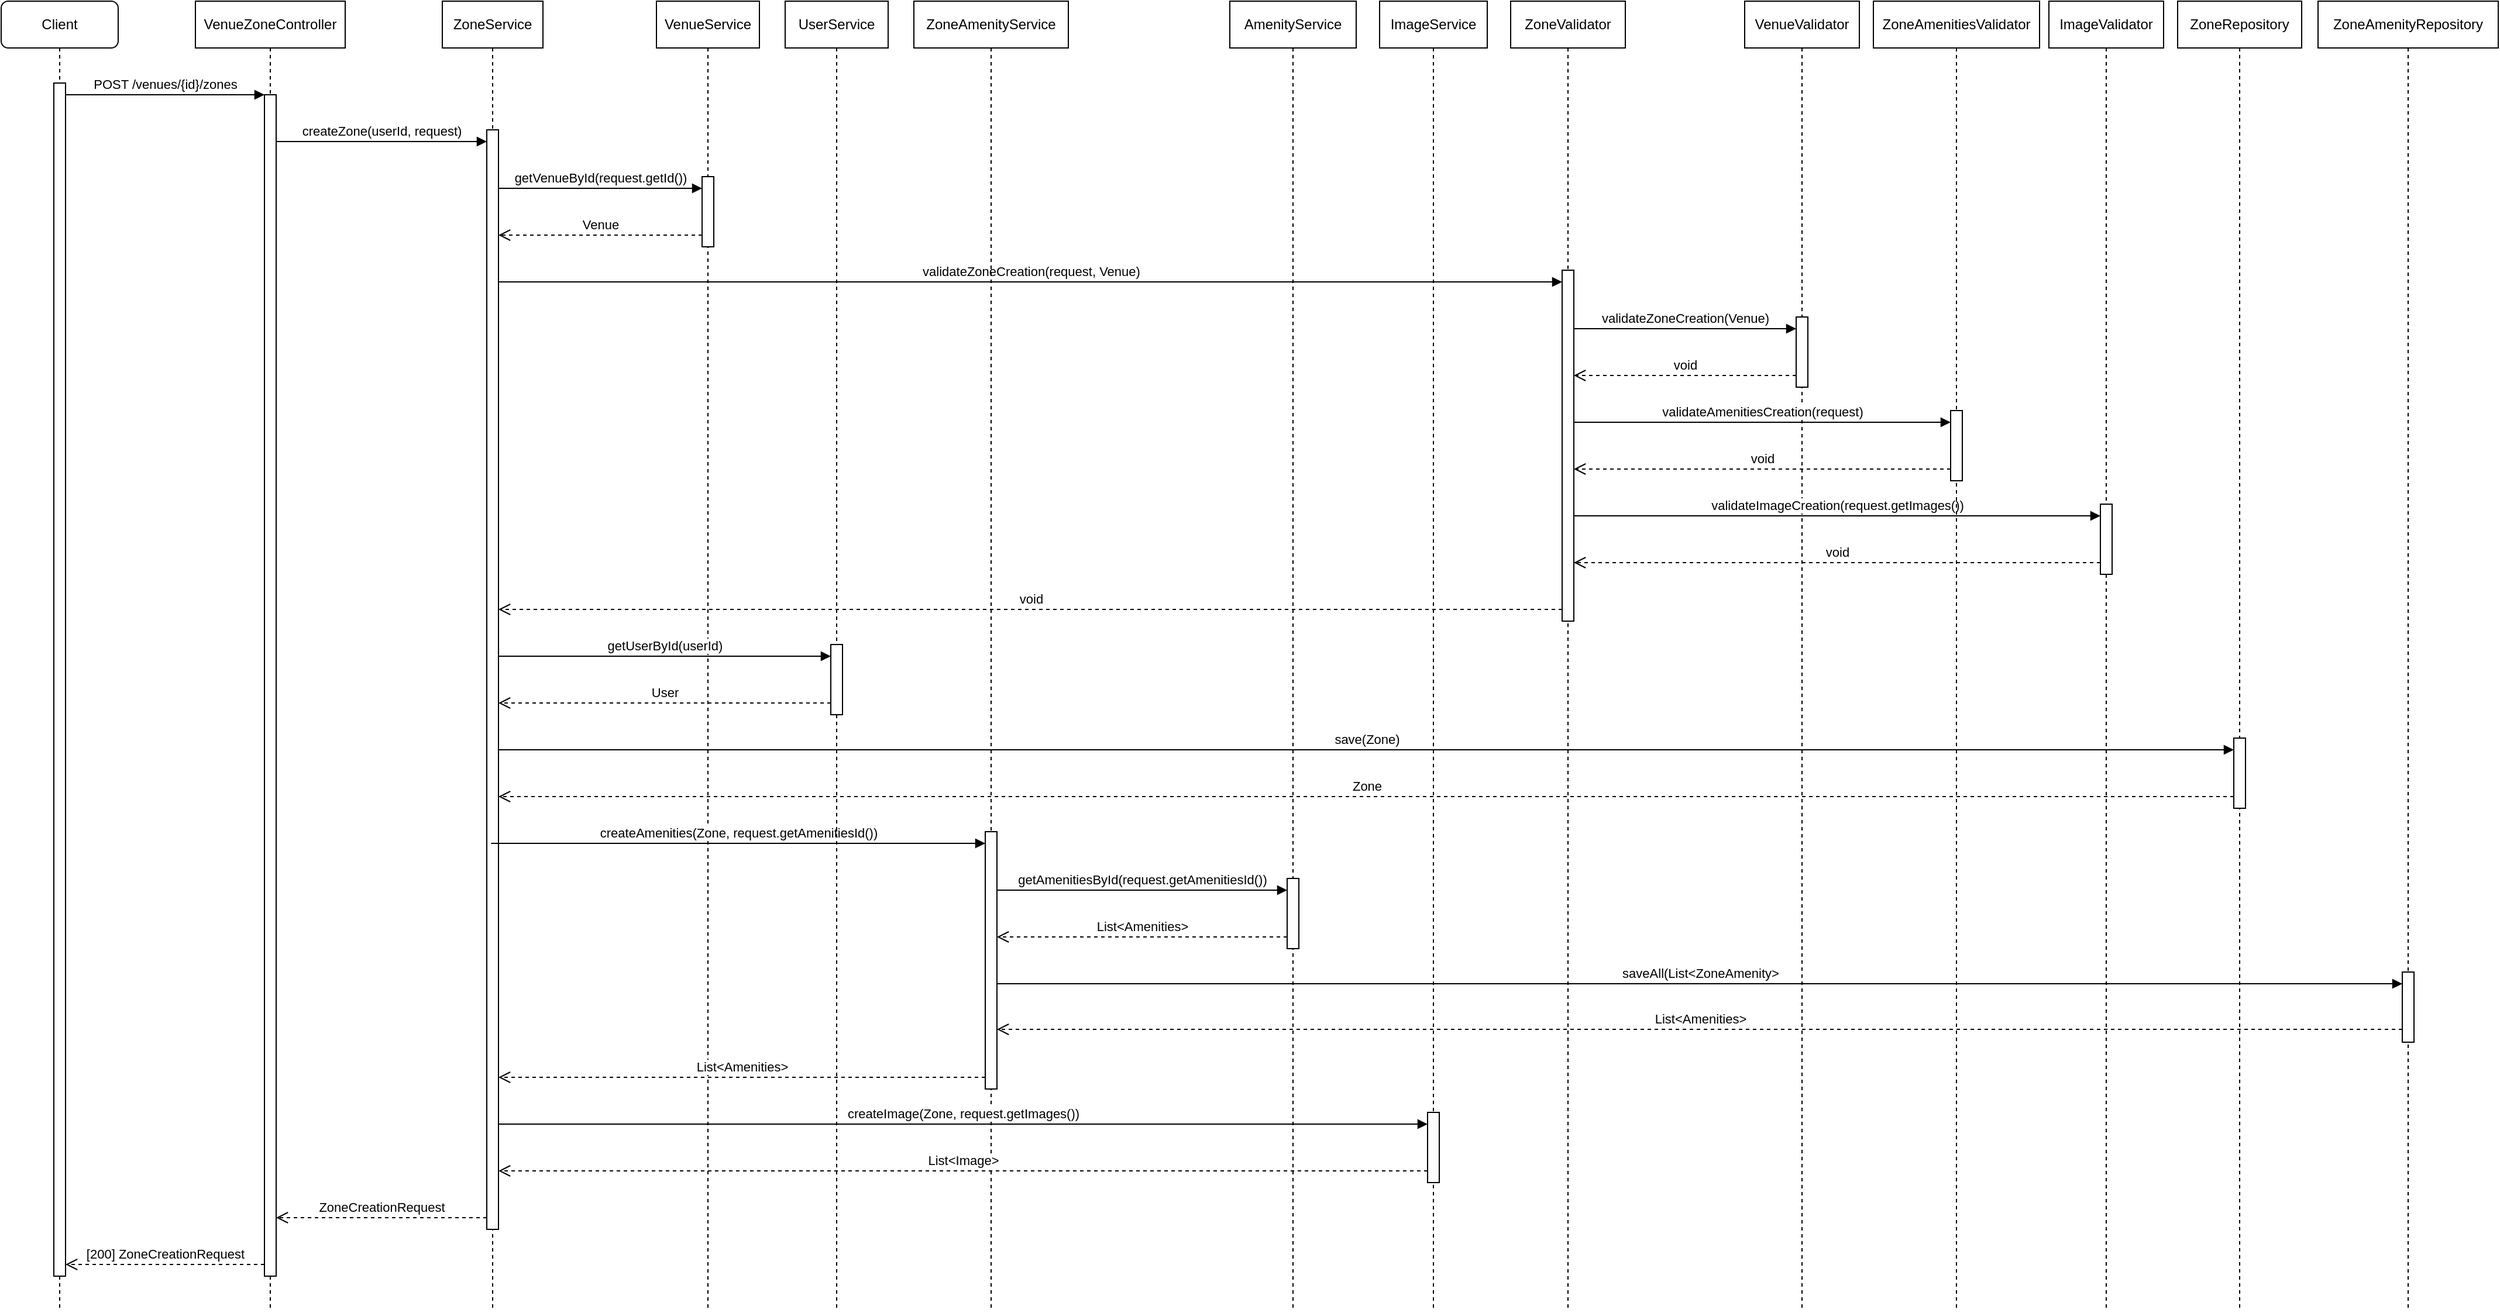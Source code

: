 <mxfile version="26.0.4">
  <diagram name="zone-creation" id="2YBvvXClWsGukQMizWep">
    <mxGraphModel dx="1467" dy="953" grid="1" gridSize="10" guides="1" tooltips="1" connect="1" arrows="1" fold="1" page="0" pageScale="1" pageWidth="850" pageHeight="1100" math="0" shadow="0">
      <root>
        <mxCell id="0" />
        <mxCell id="1" parent="0" />
        <mxCell id="aM9ryv3xv72pqoxQDRHE-1" value="Client" style="shape=umlLifeline;perimeter=lifelinePerimeter;whiteSpace=wrap;html=1;container=0;dropTarget=0;collapsible=0;recursiveResize=0;outlineConnect=0;portConstraint=eastwest;newEdgeStyle={&quot;edgeStyle&quot;:&quot;elbowEdgeStyle&quot;,&quot;elbow&quot;:&quot;vertical&quot;,&quot;curved&quot;:0,&quot;rounded&quot;:0};rounded=1;" parent="1" vertex="1">
          <mxGeometry x="40" y="40" width="100" height="1120" as="geometry" />
        </mxCell>
        <mxCell id="aM9ryv3xv72pqoxQDRHE-2" value="" style="html=1;points=[];perimeter=orthogonalPerimeter;outlineConnect=0;targetShapes=umlLifeline;portConstraint=eastwest;newEdgeStyle={&quot;edgeStyle&quot;:&quot;elbowEdgeStyle&quot;,&quot;elbow&quot;:&quot;vertical&quot;,&quot;curved&quot;:0,&quot;rounded&quot;:0};" parent="aM9ryv3xv72pqoxQDRHE-1" vertex="1">
          <mxGeometry x="45" y="70" width="10" height="1020" as="geometry" />
        </mxCell>
        <mxCell id="aM9ryv3xv72pqoxQDRHE-5" value="VenueZoneController" style="shape=umlLifeline;perimeter=lifelinePerimeter;whiteSpace=wrap;html=1;container=0;dropTarget=0;collapsible=0;recursiveResize=0;outlineConnect=0;portConstraint=eastwest;newEdgeStyle={&quot;edgeStyle&quot;:&quot;elbowEdgeStyle&quot;,&quot;elbow&quot;:&quot;vertical&quot;,&quot;curved&quot;:0,&quot;rounded&quot;:0};" parent="1" vertex="1">
          <mxGeometry x="206" y="40" width="128" height="1120" as="geometry" />
        </mxCell>
        <mxCell id="aM9ryv3xv72pqoxQDRHE-6" value="" style="html=1;points=[];perimeter=orthogonalPerimeter;outlineConnect=0;targetShapes=umlLifeline;portConstraint=eastwest;newEdgeStyle={&quot;edgeStyle&quot;:&quot;elbowEdgeStyle&quot;,&quot;elbow&quot;:&quot;vertical&quot;,&quot;curved&quot;:0,&quot;rounded&quot;:0};" parent="aM9ryv3xv72pqoxQDRHE-5" vertex="1">
          <mxGeometry x="59" y="80" width="10" height="1010" as="geometry" />
        </mxCell>
        <mxCell id="aM9ryv3xv72pqoxQDRHE-7" value="POST /venues/{id}/zones" style="html=1;verticalAlign=bottom;endArrow=block;edgeStyle=elbowEdgeStyle;elbow=vertical;curved=0;rounded=0;" parent="1" source="aM9ryv3xv72pqoxQDRHE-2" target="aM9ryv3xv72pqoxQDRHE-6" edge="1">
          <mxGeometry relative="1" as="geometry">
            <mxPoint x="195" y="130" as="sourcePoint" />
            <Array as="points">
              <mxPoint x="180" y="120" />
            </Array>
          </mxGeometry>
        </mxCell>
        <mxCell id="GYffdoqTxgihkmZONAOh-1" value="ZoneService" style="shape=umlLifeline;perimeter=lifelinePerimeter;whiteSpace=wrap;html=1;container=0;dropTarget=0;collapsible=0;recursiveResize=0;outlineConnect=0;portConstraint=eastwest;newEdgeStyle={&quot;edgeStyle&quot;:&quot;elbowEdgeStyle&quot;,&quot;elbow&quot;:&quot;vertical&quot;,&quot;curved&quot;:0,&quot;rounded&quot;:0};" parent="1" vertex="1">
          <mxGeometry x="417" y="40" width="86" height="1120" as="geometry" />
        </mxCell>
        <mxCell id="GYffdoqTxgihkmZONAOh-2" value="" style="html=1;points=[];perimeter=orthogonalPerimeter;outlineConnect=0;targetShapes=umlLifeline;portConstraint=eastwest;newEdgeStyle={&quot;edgeStyle&quot;:&quot;elbowEdgeStyle&quot;,&quot;elbow&quot;:&quot;vertical&quot;,&quot;curved&quot;:0,&quot;rounded&quot;:0};" parent="GYffdoqTxgihkmZONAOh-1" vertex="1">
          <mxGeometry x="38" y="110" width="10" height="940" as="geometry" />
        </mxCell>
        <mxCell id="GYffdoqTxgihkmZONAOh-3" value="createZone(userId, request)" style="html=1;verticalAlign=bottom;endArrow=block;edgeStyle=elbowEdgeStyle;elbow=vertical;curved=0;rounded=0;" parent="1" source="aM9ryv3xv72pqoxQDRHE-6" target="GYffdoqTxgihkmZONAOh-2" edge="1">
          <mxGeometry relative="1" as="geometry">
            <mxPoint x="240" y="160" as="sourcePoint" />
            <Array as="points">
              <mxPoint x="325" y="160" />
            </Array>
            <mxPoint x="410" y="160" as="targetPoint" />
          </mxGeometry>
        </mxCell>
        <mxCell id="GYffdoqTxgihkmZONAOh-4" value="VenueService" style="shape=umlLifeline;perimeter=lifelinePerimeter;whiteSpace=wrap;html=1;container=0;dropTarget=0;collapsible=0;recursiveResize=0;outlineConnect=0;portConstraint=eastwest;newEdgeStyle={&quot;edgeStyle&quot;:&quot;elbowEdgeStyle&quot;,&quot;elbow&quot;:&quot;vertical&quot;,&quot;curved&quot;:0,&quot;rounded&quot;:0};" parent="1" vertex="1">
          <mxGeometry x="600" y="40" width="88" height="1120" as="geometry" />
        </mxCell>
        <mxCell id="GYffdoqTxgihkmZONAOh-5" value="" style="html=1;points=[];perimeter=orthogonalPerimeter;outlineConnect=0;targetShapes=umlLifeline;portConstraint=eastwest;newEdgeStyle={&quot;edgeStyle&quot;:&quot;elbowEdgeStyle&quot;,&quot;elbow&quot;:&quot;vertical&quot;,&quot;curved&quot;:0,&quot;rounded&quot;:0};" parent="GYffdoqTxgihkmZONAOh-4" vertex="1">
          <mxGeometry x="39" y="150" width="10" height="60" as="geometry" />
        </mxCell>
        <mxCell id="GYffdoqTxgihkmZONAOh-6" value="getVenueById(request.getId())" style="html=1;verticalAlign=bottom;endArrow=block;edgeStyle=elbowEdgeStyle;elbow=vertical;curved=0;rounded=0;" parent="1" source="GYffdoqTxgihkmZONAOh-2" target="GYffdoqTxgihkmZONAOh-5" edge="1">
          <mxGeometry relative="1" as="geometry">
            <mxPoint x="340" y="200" as="sourcePoint" />
            <Array as="points">
              <mxPoint x="540" y="200" />
            </Array>
            <mxPoint x="520" y="200" as="targetPoint" />
          </mxGeometry>
        </mxCell>
        <mxCell id="GYffdoqTxgihkmZONAOh-7" value="Venue" style="html=1;verticalAlign=bottom;endArrow=open;dashed=1;endSize=8;edgeStyle=elbowEdgeStyle;elbow=vertical;curved=0;rounded=0;" parent="1" source="GYffdoqTxgihkmZONAOh-5" target="GYffdoqTxgihkmZONAOh-2" edge="1">
          <mxGeometry relative="1" as="geometry">
            <mxPoint x="440" y="240" as="targetPoint" />
            <Array as="points">
              <mxPoint x="535" y="240" />
            </Array>
            <mxPoint x="610" y="240" as="sourcePoint" />
          </mxGeometry>
        </mxCell>
        <mxCell id="GYffdoqTxgihkmZONAOh-8" value="ZoneValidator" style="shape=umlLifeline;perimeter=lifelinePerimeter;whiteSpace=wrap;html=1;container=0;dropTarget=0;collapsible=0;recursiveResize=0;outlineConnect=0;portConstraint=eastwest;newEdgeStyle={&quot;edgeStyle&quot;:&quot;elbowEdgeStyle&quot;,&quot;elbow&quot;:&quot;vertical&quot;,&quot;curved&quot;:0,&quot;rounded&quot;:0};" parent="1" vertex="1">
          <mxGeometry x="1330" y="40" width="98" height="1120" as="geometry" />
        </mxCell>
        <mxCell id="GYffdoqTxgihkmZONAOh-9" value="" style="html=1;points=[];perimeter=orthogonalPerimeter;outlineConnect=0;targetShapes=umlLifeline;portConstraint=eastwest;newEdgeStyle={&quot;edgeStyle&quot;:&quot;elbowEdgeStyle&quot;,&quot;elbow&quot;:&quot;vertical&quot;,&quot;curved&quot;:0,&quot;rounded&quot;:0};" parent="GYffdoqTxgihkmZONAOh-8" vertex="1">
          <mxGeometry x="44" y="230" width="10" height="300" as="geometry" />
        </mxCell>
        <mxCell id="GYffdoqTxgihkmZONAOh-10" value="validateZoneCreation(request, Venue)" style="html=1;verticalAlign=bottom;endArrow=block;edgeStyle=elbowEdgeStyle;elbow=vertical;curved=0;rounded=0;" parent="1" target="GYffdoqTxgihkmZONAOh-9" edge="1">
          <mxGeometry relative="1" as="geometry">
            <mxPoint x="465" y="280" as="sourcePoint" />
            <Array as="points">
              <mxPoint x="589" y="280" />
            </Array>
            <mxPoint x="1404" y="280" as="targetPoint" />
          </mxGeometry>
        </mxCell>
        <mxCell id="GYffdoqTxgihkmZONAOh-11" value="VenueValidator" style="shape=umlLifeline;perimeter=lifelinePerimeter;whiteSpace=wrap;html=1;container=0;dropTarget=0;collapsible=0;recursiveResize=0;outlineConnect=0;portConstraint=eastwest;newEdgeStyle={&quot;edgeStyle&quot;:&quot;elbowEdgeStyle&quot;,&quot;elbow&quot;:&quot;vertical&quot;,&quot;curved&quot;:0,&quot;rounded&quot;:0};" parent="1" vertex="1">
          <mxGeometry x="1530" y="40" width="98" height="1120" as="geometry" />
        </mxCell>
        <mxCell id="GYffdoqTxgihkmZONAOh-12" value="" style="html=1;points=[];perimeter=orthogonalPerimeter;outlineConnect=0;targetShapes=umlLifeline;portConstraint=eastwest;newEdgeStyle={&quot;edgeStyle&quot;:&quot;elbowEdgeStyle&quot;,&quot;elbow&quot;:&quot;vertical&quot;,&quot;curved&quot;:0,&quot;rounded&quot;:0};" parent="GYffdoqTxgihkmZONAOh-11" vertex="1">
          <mxGeometry x="44" y="270" width="10" height="60" as="geometry" />
        </mxCell>
        <mxCell id="GYffdoqTxgihkmZONAOh-13" value="validateZoneCreation(Venue)" style="html=1;verticalAlign=bottom;endArrow=block;edgeStyle=elbowEdgeStyle;elbow=vertical;curved=0;rounded=0;" parent="1" target="GYffdoqTxgihkmZONAOh-12" edge="1">
          <mxGeometry relative="1" as="geometry">
            <mxPoint x="1384" y="320" as="sourcePoint" />
            <Array as="points">
              <mxPoint x="1502" y="320" />
            </Array>
            <mxPoint x="1578" y="320" as="targetPoint" />
          </mxGeometry>
        </mxCell>
        <mxCell id="GYffdoqTxgihkmZONAOh-14" value="void" style="html=1;verticalAlign=bottom;endArrow=open;dashed=1;endSize=8;edgeStyle=elbowEdgeStyle;elbow=vertical;curved=0;rounded=0;" parent="1" source="GYffdoqTxgihkmZONAOh-12" edge="1">
          <mxGeometry relative="1" as="geometry">
            <mxPoint x="1384" y="360" as="targetPoint" />
            <Array as="points">
              <mxPoint x="1440" y="360" />
            </Array>
            <mxPoint x="1554" y="360" as="sourcePoint" />
          </mxGeometry>
        </mxCell>
        <mxCell id="GYffdoqTxgihkmZONAOh-15" value="ImageValidator" style="shape=umlLifeline;perimeter=lifelinePerimeter;whiteSpace=wrap;html=1;container=0;dropTarget=0;collapsible=0;recursiveResize=0;outlineConnect=0;portConstraint=eastwest;newEdgeStyle={&quot;edgeStyle&quot;:&quot;elbowEdgeStyle&quot;,&quot;elbow&quot;:&quot;vertical&quot;,&quot;curved&quot;:0,&quot;rounded&quot;:0};" parent="1" vertex="1">
          <mxGeometry x="1790" y="40" width="98" height="1120" as="geometry" />
        </mxCell>
        <mxCell id="GYffdoqTxgihkmZONAOh-16" value="" style="html=1;points=[];perimeter=orthogonalPerimeter;outlineConnect=0;targetShapes=umlLifeline;portConstraint=eastwest;newEdgeStyle={&quot;edgeStyle&quot;:&quot;elbowEdgeStyle&quot;,&quot;elbow&quot;:&quot;vertical&quot;,&quot;curved&quot;:0,&quot;rounded&quot;:0};" parent="GYffdoqTxgihkmZONAOh-15" vertex="1">
          <mxGeometry x="44" y="430" width="10" height="60" as="geometry" />
        </mxCell>
        <mxCell id="GYffdoqTxgihkmZONAOh-17" value="validateImageCreation(request.getImages())" style="html=1;verticalAlign=bottom;endArrow=block;edgeStyle=elbowEdgeStyle;elbow=vertical;curved=0;rounded=0;" parent="1" target="GYffdoqTxgihkmZONAOh-16" edge="1">
          <mxGeometry relative="1" as="geometry">
            <mxPoint x="1384" y="480" as="sourcePoint" />
            <Array as="points">
              <mxPoint x="1556" y="480" />
            </Array>
            <mxPoint x="1628" y="480" as="targetPoint" />
          </mxGeometry>
        </mxCell>
        <mxCell id="GYffdoqTxgihkmZONAOh-18" value="void" style="html=1;verticalAlign=bottom;endArrow=open;dashed=1;endSize=8;edgeStyle=elbowEdgeStyle;elbow=vertical;curved=0;rounded=0;" parent="1" source="GYffdoqTxgihkmZONAOh-16" edge="1">
          <mxGeometry relative="1" as="geometry">
            <mxPoint x="1384" y="520" as="targetPoint" />
            <Array as="points">
              <mxPoint x="1540" y="520" />
            </Array>
            <mxPoint x="1674" y="520" as="sourcePoint" />
          </mxGeometry>
        </mxCell>
        <mxCell id="GYffdoqTxgihkmZONAOh-19" value="void" style="html=1;verticalAlign=bottom;endArrow=open;dashed=1;endSize=8;edgeStyle=elbowEdgeStyle;elbow=vertical;curved=0;rounded=0;" parent="1" edge="1" source="GYffdoqTxgihkmZONAOh-9">
          <mxGeometry relative="1" as="geometry">
            <mxPoint x="465" y="560" as="targetPoint" />
            <Array as="points">
              <mxPoint x="716" y="560" />
            </Array>
            <mxPoint x="1404" y="560" as="sourcePoint" />
          </mxGeometry>
        </mxCell>
        <mxCell id="GYffdoqTxgihkmZONAOh-20" value="getUserById(userId)" style="html=1;verticalAlign=bottom;endArrow=block;edgeStyle=elbowEdgeStyle;elbow=vertical;curved=0;rounded=0;" parent="1" target="9Zr1Ut3JY-GI65zzfMKg-7" edge="1">
          <mxGeometry relative="1" as="geometry">
            <mxPoint x="465" y="600" as="sourcePoint" />
            <Array as="points">
              <mxPoint x="540" y="600" />
            </Array>
            <mxPoint x="939" y="600" as="targetPoint" />
          </mxGeometry>
        </mxCell>
        <mxCell id="GYffdoqTxgihkmZONAOh-24" value="User" style="html=1;verticalAlign=bottom;endArrow=open;dashed=1;endSize=8;edgeStyle=elbowEdgeStyle;elbow=vertical;curved=0;rounded=0;" parent="1" source="9Zr1Ut3JY-GI65zzfMKg-7" edge="1">
          <mxGeometry relative="1" as="geometry">
            <mxPoint x="465" y="640" as="targetPoint" />
            <Array as="points">
              <mxPoint x="650" y="640" />
            </Array>
            <mxPoint x="939" y="640" as="sourcePoint" />
          </mxGeometry>
        </mxCell>
        <mxCell id="GYffdoqTxgihkmZONAOh-25" value="ZoneRepository" style="shape=umlLifeline;perimeter=lifelinePerimeter;whiteSpace=wrap;html=1;container=0;dropTarget=0;collapsible=0;recursiveResize=0;outlineConnect=0;portConstraint=eastwest;newEdgeStyle={&quot;edgeStyle&quot;:&quot;elbowEdgeStyle&quot;,&quot;elbow&quot;:&quot;vertical&quot;,&quot;curved&quot;:0,&quot;rounded&quot;:0};" parent="1" vertex="1">
          <mxGeometry x="1900" y="40" width="106" height="1120" as="geometry" />
        </mxCell>
        <mxCell id="GYffdoqTxgihkmZONAOh-26" value="" style="html=1;points=[];perimeter=orthogonalPerimeter;outlineConnect=0;targetShapes=umlLifeline;portConstraint=eastwest;newEdgeStyle={&quot;edgeStyle&quot;:&quot;elbowEdgeStyle&quot;,&quot;elbow&quot;:&quot;vertical&quot;,&quot;curved&quot;:0,&quot;rounded&quot;:0};" parent="GYffdoqTxgihkmZONAOh-25" vertex="1">
          <mxGeometry x="48" y="630" width="10" height="60" as="geometry" />
        </mxCell>
        <mxCell id="GYffdoqTxgihkmZONAOh-27" value="save(Zone)" style="html=1;verticalAlign=bottom;endArrow=block;edgeStyle=elbowEdgeStyle;elbow=vertical;curved=0;rounded=0;" parent="1" target="GYffdoqTxgihkmZONAOh-26" edge="1">
          <mxGeometry relative="1" as="geometry">
            <mxPoint x="465" y="680" as="sourcePoint" />
            <Array as="points">
              <mxPoint x="615" y="680" />
            </Array>
            <mxPoint x="1550" y="680" as="targetPoint" />
          </mxGeometry>
        </mxCell>
        <mxCell id="GYffdoqTxgihkmZONAOh-28" value="Zone" style="html=1;verticalAlign=bottom;endArrow=open;dashed=1;endSize=8;edgeStyle=elbowEdgeStyle;elbow=vertical;curved=0;rounded=0;" parent="1" source="GYffdoqTxgihkmZONAOh-26" edge="1">
          <mxGeometry relative="1" as="geometry">
            <mxPoint x="465" y="720" as="targetPoint" />
            <Array as="points">
              <mxPoint x="939" y="720" />
            </Array>
            <mxPoint x="1088" y="720" as="sourcePoint" />
          </mxGeometry>
        </mxCell>
        <mxCell id="GYffdoqTxgihkmZONAOh-29" value="ZoneAmenitiesValidator" style="shape=umlLifeline;perimeter=lifelinePerimeter;whiteSpace=wrap;html=1;container=0;dropTarget=0;collapsible=0;recursiveResize=0;outlineConnect=0;portConstraint=eastwest;newEdgeStyle={&quot;edgeStyle&quot;:&quot;elbowEdgeStyle&quot;,&quot;elbow&quot;:&quot;vertical&quot;,&quot;curved&quot;:0,&quot;rounded&quot;:0};" parent="1" vertex="1">
          <mxGeometry x="1640" y="40" width="142" height="1120" as="geometry" />
        </mxCell>
        <mxCell id="GYffdoqTxgihkmZONAOh-30" value="" style="html=1;points=[];perimeter=orthogonalPerimeter;outlineConnect=0;targetShapes=umlLifeline;portConstraint=eastwest;newEdgeStyle={&quot;edgeStyle&quot;:&quot;elbowEdgeStyle&quot;,&quot;elbow&quot;:&quot;vertical&quot;,&quot;curved&quot;:0,&quot;rounded&quot;:0};" parent="GYffdoqTxgihkmZONAOh-29" vertex="1">
          <mxGeometry x="66" y="350" width="10" height="60" as="geometry" />
        </mxCell>
        <mxCell id="GYffdoqTxgihkmZONAOh-32" value="validateAmenitiesCreation(request&lt;span style=&quot;background-color: light-dark(#ffffff, var(--ge-dark-color, #121212)); color: light-dark(rgb(0, 0, 0), rgb(255, 255, 255));&quot;&gt;)&lt;/span&gt;" style="html=1;verticalAlign=bottom;endArrow=block;edgeStyle=elbowEdgeStyle;elbow=vertical;curved=0;rounded=0;" parent="1" target="GYffdoqTxgihkmZONAOh-30" edge="1">
          <mxGeometry relative="1" as="geometry">
            <mxPoint x="1384" y="400" as="sourcePoint" />
            <Array as="points">
              <mxPoint x="1558" y="400" />
            </Array>
            <mxPoint x="1630" y="400" as="targetPoint" />
          </mxGeometry>
        </mxCell>
        <mxCell id="GYffdoqTxgihkmZONAOh-33" value="void" style="html=1;verticalAlign=bottom;endArrow=open;dashed=1;endSize=8;edgeStyle=elbowEdgeStyle;elbow=vertical;curved=0;rounded=0;" parent="1" source="GYffdoqTxgihkmZONAOh-30" edge="1">
          <mxGeometry relative="1" as="geometry">
            <mxPoint x="1384" y="440" as="targetPoint" />
            <Array as="points">
              <mxPoint x="1610" y="440" />
            </Array>
            <mxPoint x="1680" y="440" as="sourcePoint" />
          </mxGeometry>
        </mxCell>
        <mxCell id="GYffdoqTxgihkmZONAOh-34" value="createAmenities(Zone, request.getAmenitiesId())" style="html=1;verticalAlign=bottom;endArrow=block;edgeStyle=elbowEdgeStyle;elbow=vertical;curved=0;rounded=0;" parent="1" target="GYffdoqTxgihkmZONAOh-36" edge="1">
          <mxGeometry relative="1" as="geometry">
            <mxPoint x="458.682" y="760" as="sourcePoint" />
            <Array as="points">
              <mxPoint x="650" y="760" />
            </Array>
            <mxPoint x="920" y="760" as="targetPoint" />
          </mxGeometry>
        </mxCell>
        <mxCell id="GYffdoqTxgihkmZONAOh-35" value="ZoneAmenityService" style="shape=umlLifeline;perimeter=lifelinePerimeter;whiteSpace=wrap;html=1;container=0;dropTarget=0;collapsible=0;recursiveResize=0;outlineConnect=0;portConstraint=eastwest;newEdgeStyle={&quot;edgeStyle&quot;:&quot;elbowEdgeStyle&quot;,&quot;elbow&quot;:&quot;vertical&quot;,&quot;curved&quot;:0,&quot;rounded&quot;:0};" parent="1" vertex="1">
          <mxGeometry x="820" y="40" width="132" height="1120" as="geometry" />
        </mxCell>
        <mxCell id="GYffdoqTxgihkmZONAOh-36" value="" style="html=1;points=[];perimeter=orthogonalPerimeter;outlineConnect=0;targetShapes=umlLifeline;portConstraint=eastwest;newEdgeStyle={&quot;edgeStyle&quot;:&quot;elbowEdgeStyle&quot;,&quot;elbow&quot;:&quot;vertical&quot;,&quot;curved&quot;:0,&quot;rounded&quot;:0};" parent="GYffdoqTxgihkmZONAOh-35" vertex="1">
          <mxGeometry x="61" y="710" width="10" height="220" as="geometry" />
        </mxCell>
        <mxCell id="9Zr1Ut3JY-GI65zzfMKg-1" value="AmenityService" style="shape=umlLifeline;perimeter=lifelinePerimeter;whiteSpace=wrap;html=1;container=0;dropTarget=0;collapsible=0;recursiveResize=0;outlineConnect=0;portConstraint=eastwest;newEdgeStyle={&quot;edgeStyle&quot;:&quot;elbowEdgeStyle&quot;,&quot;elbow&quot;:&quot;vertical&quot;,&quot;curved&quot;:0,&quot;rounded&quot;:0};" vertex="1" parent="1">
          <mxGeometry x="1090" y="40" width="108" height="1120" as="geometry" />
        </mxCell>
        <mxCell id="9Zr1Ut3JY-GI65zzfMKg-2" value="" style="html=1;points=[];perimeter=orthogonalPerimeter;outlineConnect=0;targetShapes=umlLifeline;portConstraint=eastwest;newEdgeStyle={&quot;edgeStyle&quot;:&quot;elbowEdgeStyle&quot;,&quot;elbow&quot;:&quot;vertical&quot;,&quot;curved&quot;:0,&quot;rounded&quot;:0};" vertex="1" parent="9Zr1Ut3JY-GI65zzfMKg-1">
          <mxGeometry x="49" y="750" width="10" height="60" as="geometry" />
        </mxCell>
        <mxCell id="9Zr1Ut3JY-GI65zzfMKg-6" value="UserService" style="shape=umlLifeline;perimeter=lifelinePerimeter;whiteSpace=wrap;html=1;container=0;dropTarget=0;collapsible=0;recursiveResize=0;outlineConnect=0;portConstraint=eastwest;newEdgeStyle={&quot;edgeStyle&quot;:&quot;elbowEdgeStyle&quot;,&quot;elbow&quot;:&quot;vertical&quot;,&quot;curved&quot;:0,&quot;rounded&quot;:0};" vertex="1" parent="1">
          <mxGeometry x="710" y="40" width="88" height="1120" as="geometry" />
        </mxCell>
        <mxCell id="9Zr1Ut3JY-GI65zzfMKg-7" value="" style="html=1;points=[];perimeter=orthogonalPerimeter;outlineConnect=0;targetShapes=umlLifeline;portConstraint=eastwest;newEdgeStyle={&quot;edgeStyle&quot;:&quot;elbowEdgeStyle&quot;,&quot;elbow&quot;:&quot;vertical&quot;,&quot;curved&quot;:0,&quot;rounded&quot;:0};" vertex="1" parent="9Zr1Ut3JY-GI65zzfMKg-6">
          <mxGeometry x="39" y="550" width="10" height="60" as="geometry" />
        </mxCell>
        <mxCell id="9Zr1Ut3JY-GI65zzfMKg-8" value="getAmenitiesById(request.getAmenitiesId())" style="html=1;verticalAlign=bottom;endArrow=block;edgeStyle=elbowEdgeStyle;elbow=vertical;curved=0;rounded=0;" edge="1" parent="1" source="GYffdoqTxgihkmZONAOh-36" target="9Zr1Ut3JY-GI65zzfMKg-2">
          <mxGeometry relative="1" as="geometry">
            <mxPoint x="910.002" y="800" as="sourcePoint" />
            <Array as="points">
              <mxPoint x="1101.32" y="800" />
            </Array>
            <mxPoint x="1180" y="800" as="targetPoint" />
          </mxGeometry>
        </mxCell>
        <mxCell id="9Zr1Ut3JY-GI65zzfMKg-9" value="List&amp;lt;Amenities&amp;gt;" style="html=1;verticalAlign=bottom;endArrow=open;dashed=1;endSize=8;edgeStyle=elbowEdgeStyle;elbow=vertical;curved=0;rounded=0;" edge="1" parent="1" source="9Zr1Ut3JY-GI65zzfMKg-2" target="GYffdoqTxgihkmZONAOh-36">
          <mxGeometry relative="1" as="geometry">
            <mxPoint x="840" y="840" as="targetPoint" />
            <Array as="points">
              <mxPoint x="1025" y="840" />
            </Array>
            <mxPoint x="1124" y="840" as="sourcePoint" />
          </mxGeometry>
        </mxCell>
        <mxCell id="9Zr1Ut3JY-GI65zzfMKg-10" value="ZoneAmenityRepository" style="shape=umlLifeline;perimeter=lifelinePerimeter;whiteSpace=wrap;html=1;container=0;dropTarget=0;collapsible=0;recursiveResize=0;outlineConnect=0;portConstraint=eastwest;newEdgeStyle={&quot;edgeStyle&quot;:&quot;elbowEdgeStyle&quot;,&quot;elbow&quot;:&quot;vertical&quot;,&quot;curved&quot;:0,&quot;rounded&quot;:0};" vertex="1" parent="1">
          <mxGeometry x="2020" y="40" width="154" height="1120" as="geometry" />
        </mxCell>
        <mxCell id="9Zr1Ut3JY-GI65zzfMKg-11" value="" style="html=1;points=[];perimeter=orthogonalPerimeter;outlineConnect=0;targetShapes=umlLifeline;portConstraint=eastwest;newEdgeStyle={&quot;edgeStyle&quot;:&quot;elbowEdgeStyle&quot;,&quot;elbow&quot;:&quot;vertical&quot;,&quot;curved&quot;:0,&quot;rounded&quot;:0};" vertex="1" parent="9Zr1Ut3JY-GI65zzfMKg-10">
          <mxGeometry x="72" y="830" width="10" height="60" as="geometry" />
        </mxCell>
        <mxCell id="9Zr1Ut3JY-GI65zzfMKg-12" value="saveAll(List&amp;lt;ZoneAmenity&amp;gt;" style="html=1;verticalAlign=bottom;endArrow=block;edgeStyle=elbowEdgeStyle;elbow=vertical;curved=0;rounded=0;" edge="1" parent="1" source="GYffdoqTxgihkmZONAOh-36" target="9Zr1Ut3JY-GI65zzfMKg-11">
          <mxGeometry x="0.001" relative="1" as="geometry">
            <mxPoint x="910" y="880" as="sourcePoint" />
            <Array as="points">
              <mxPoint x="1120.32" y="880" />
            </Array>
            <mxPoint x="1268" y="880" as="targetPoint" />
            <mxPoint as="offset" />
          </mxGeometry>
        </mxCell>
        <mxCell id="9Zr1Ut3JY-GI65zzfMKg-13" value="List&amp;lt;Amenities&amp;gt;" style="html=1;verticalAlign=bottom;endArrow=open;dashed=1;endSize=8;edgeStyle=elbowEdgeStyle;elbow=vertical;curved=0;rounded=0;" edge="1" parent="1" source="9Zr1Ut3JY-GI65zzfMKg-11" target="GYffdoqTxgihkmZONAOh-36">
          <mxGeometry relative="1" as="geometry">
            <mxPoint x="1010" y="919" as="targetPoint" />
            <Array as="points">
              <mxPoint x="1144" y="919" />
            </Array>
            <mxPoint x="1368" y="919" as="sourcePoint" />
          </mxGeometry>
        </mxCell>
        <mxCell id="9Zr1Ut3JY-GI65zzfMKg-14" value="List&amp;lt;Amenities&amp;gt;" style="html=1;verticalAlign=bottom;endArrow=open;dashed=1;endSize=8;edgeStyle=elbowEdgeStyle;elbow=vertical;curved=0;rounded=0;" edge="1" parent="1" source="GYffdoqTxgihkmZONAOh-36" target="GYffdoqTxgihkmZONAOh-2">
          <mxGeometry relative="1" as="geometry">
            <mxPoint x="620" y="960" as="targetPoint" />
            <Array as="points">
              <mxPoint x="739" y="960" />
            </Array>
            <mxPoint x="859" y="960" as="sourcePoint" />
          </mxGeometry>
        </mxCell>
        <mxCell id="9Zr1Ut3JY-GI65zzfMKg-16" value="ImageService" style="shape=umlLifeline;perimeter=lifelinePerimeter;whiteSpace=wrap;html=1;container=0;dropTarget=0;collapsible=0;recursiveResize=0;outlineConnect=0;portConstraint=eastwest;newEdgeStyle={&quot;edgeStyle&quot;:&quot;elbowEdgeStyle&quot;,&quot;elbow&quot;:&quot;vertical&quot;,&quot;curved&quot;:0,&quot;rounded&quot;:0};" vertex="1" parent="1">
          <mxGeometry x="1218" y="40" width="92" height="1120" as="geometry" />
        </mxCell>
        <mxCell id="9Zr1Ut3JY-GI65zzfMKg-17" value="" style="html=1;points=[];perimeter=orthogonalPerimeter;outlineConnect=0;targetShapes=umlLifeline;portConstraint=eastwest;newEdgeStyle={&quot;edgeStyle&quot;:&quot;elbowEdgeStyle&quot;,&quot;elbow&quot;:&quot;vertical&quot;,&quot;curved&quot;:0,&quot;rounded&quot;:0};" vertex="1" parent="1">
          <mxGeometry x="1259" y="990" width="10" height="60" as="geometry" />
        </mxCell>
        <mxCell id="9Zr1Ut3JY-GI65zzfMKg-18" value="createImage(Zone, request.getImages())" style="html=1;verticalAlign=bottom;endArrow=block;edgeStyle=elbowEdgeStyle;elbow=vertical;curved=0;rounded=0;" edge="1" parent="1" source="GYffdoqTxgihkmZONAOh-2" target="9Zr1Ut3JY-GI65zzfMKg-17">
          <mxGeometry relative="1" as="geometry">
            <mxPoint x="620.002" y="1000" as="sourcePoint" />
            <Array as="points">
              <mxPoint x="811.32" y="1000" />
            </Array>
            <mxPoint x="1042.32" y="1000" as="targetPoint" />
          </mxGeometry>
        </mxCell>
        <mxCell id="9Zr1Ut3JY-GI65zzfMKg-19" value="List&amp;lt;Image&amp;gt;" style="html=1;verticalAlign=bottom;endArrow=open;dashed=1;endSize=8;edgeStyle=elbowEdgeStyle;elbow=vertical;curved=0;rounded=0;" edge="1" parent="1" source="9Zr1Ut3JY-GI65zzfMKg-17" target="GYffdoqTxgihkmZONAOh-2">
          <mxGeometry relative="1" as="geometry">
            <mxPoint x="640" y="1040" as="targetPoint" />
            <Array as="points">
              <mxPoint x="914" y="1040" />
            </Array>
            <mxPoint x="1056" y="1040" as="sourcePoint" />
          </mxGeometry>
        </mxCell>
        <mxCell id="9Zr1Ut3JY-GI65zzfMKg-21" value="ZoneCreationRequest" style="html=1;verticalAlign=bottom;endArrow=open;dashed=1;endSize=8;edgeStyle=elbowEdgeStyle;elbow=vertical;curved=0;rounded=0;" edge="1" parent="1" source="GYffdoqTxgihkmZONAOh-2" target="aM9ryv3xv72pqoxQDRHE-6">
          <mxGeometry relative="1" as="geometry">
            <mxPoint y="1079.17" as="targetPoint" />
            <Array as="points">
              <mxPoint x="390" y="1080" />
            </Array>
            <mxPoint x="416" y="1079.17" as="sourcePoint" />
          </mxGeometry>
        </mxCell>
        <mxCell id="9Zr1Ut3JY-GI65zzfMKg-22" value="[200] ZoneCreationRequest" style="html=1;verticalAlign=bottom;endArrow=open;dashed=1;endSize=8;edgeStyle=elbowEdgeStyle;elbow=vertical;curved=0;rounded=0;" edge="1" parent="1" source="aM9ryv3xv72pqoxQDRHE-6" target="aM9ryv3xv72pqoxQDRHE-2">
          <mxGeometry relative="1" as="geometry">
            <mxPoint x="150" y="1120" as="targetPoint" />
            <Array as="points">
              <mxPoint x="180" y="1120" />
            </Array>
            <mxPoint x="200" y="1120" as="sourcePoint" />
          </mxGeometry>
        </mxCell>
      </root>
    </mxGraphModel>
  </diagram>
</mxfile>

